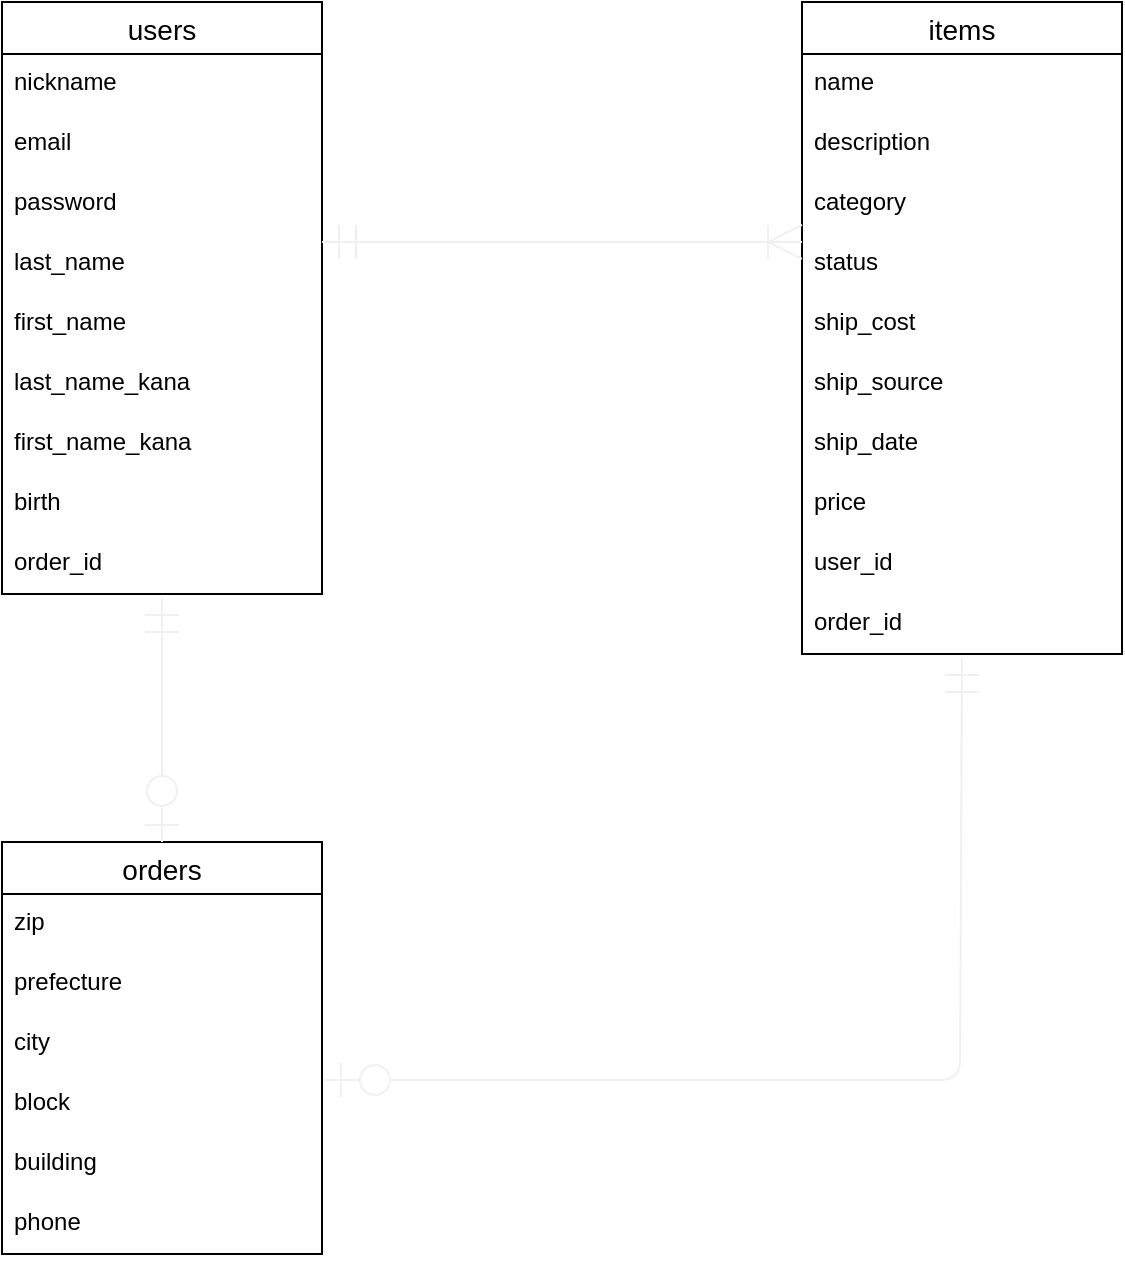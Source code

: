 <mxfile version="13.10.0" type="embed">
    <diagram id="nIl8Lzj4zs9QP4J2KyLX" name="ページ1">
        <mxGraphModel dx="1138" dy="777" grid="1" gridSize="10" guides="1" tooltips="1" connect="1" arrows="1" fold="1" page="1" pageScale="1" pageWidth="850" pageHeight="1100" math="0" shadow="0">
            <root>
                <mxCell id="0"/>
                <mxCell id="1" parent="0"/>
                <mxCell id="75" value="users" style="swimlane;fontStyle=0;childLayout=stackLayout;horizontal=1;startSize=26;horizontalStack=0;resizeParent=1;resizeParentMax=0;resizeLast=0;collapsible=1;marginBottom=0;align=center;fontSize=14;" parent="1" vertex="1">
                    <mxGeometry x="120" y="120" width="160" height="296" as="geometry"/>
                </mxCell>
                <mxCell id="76" value="nickname" style="text;strokeColor=none;fillColor=none;spacingLeft=4;spacingRight=4;overflow=hidden;rotatable=0;points=[[0,0.5],[1,0.5]];portConstraint=eastwest;fontSize=12;" parent="75" vertex="1">
                    <mxGeometry y="26" width="160" height="30" as="geometry"/>
                </mxCell>
                <mxCell id="77" value="email" style="text;strokeColor=none;fillColor=none;spacingLeft=4;spacingRight=4;overflow=hidden;rotatable=0;points=[[0,0.5],[1,0.5]];portConstraint=eastwest;fontSize=12;" parent="75" vertex="1">
                    <mxGeometry y="56" width="160" height="30" as="geometry"/>
                </mxCell>
                <mxCell id="78" value="password" style="text;strokeColor=none;fillColor=none;spacingLeft=4;spacingRight=4;overflow=hidden;rotatable=0;points=[[0,0.5],[1,0.5]];portConstraint=eastwest;fontSize=12;" parent="75" vertex="1">
                    <mxGeometry y="86" width="160" height="30" as="geometry"/>
                </mxCell>
                <mxCell id="79" value="last_name" style="text;strokeColor=none;fillColor=none;spacingLeft=4;spacingRight=4;overflow=hidden;rotatable=0;points=[[0,0.5],[1,0.5]];portConstraint=eastwest;fontSize=12;" parent="75" vertex="1">
                    <mxGeometry y="116" width="160" height="30" as="geometry"/>
                </mxCell>
                <mxCell id="80" value="first_name" style="text;strokeColor=none;fillColor=none;spacingLeft=4;spacingRight=4;overflow=hidden;rotatable=0;points=[[0,0.5],[1,0.5]];portConstraint=eastwest;fontSize=12;" parent="75" vertex="1">
                    <mxGeometry y="146" width="160" height="30" as="geometry"/>
                </mxCell>
                <mxCell id="81" value="last_name_kana" style="text;strokeColor=none;fillColor=none;spacingLeft=4;spacingRight=4;overflow=hidden;rotatable=0;points=[[0,0.5],[1,0.5]];portConstraint=eastwest;fontSize=12;" parent="75" vertex="1">
                    <mxGeometry y="176" width="160" height="30" as="geometry"/>
                </mxCell>
                <mxCell id="104" value="first_name_kana" style="text;strokeColor=none;fillColor=none;spacingLeft=4;spacingRight=4;overflow=hidden;rotatable=0;points=[[0,0.5],[1,0.5]];portConstraint=eastwest;fontSize=12;" vertex="1" parent="75">
                    <mxGeometry y="206" width="160" height="30" as="geometry"/>
                </mxCell>
                <mxCell id="105" value="birth" style="text;strokeColor=none;fillColor=none;spacingLeft=4;spacingRight=4;overflow=hidden;rotatable=0;points=[[0,0.5],[1,0.5]];portConstraint=eastwest;fontSize=12;" vertex="1" parent="75">
                    <mxGeometry y="236" width="160" height="30" as="geometry"/>
                </mxCell>
                <mxCell id="106" value="order_id" style="text;strokeColor=none;fillColor=none;spacingLeft=4;spacingRight=4;overflow=hidden;rotatable=0;points=[[0,0.5],[1,0.5]];portConstraint=eastwest;fontSize=12;" vertex="1" parent="75">
                    <mxGeometry y="266" width="160" height="30" as="geometry"/>
                </mxCell>
                <mxCell id="82" value="items" style="swimlane;fontStyle=0;childLayout=stackLayout;horizontal=1;startSize=26;horizontalStack=0;resizeParent=1;resizeParentMax=0;resizeLast=0;collapsible=1;marginBottom=0;align=center;fontSize=14;" parent="1" vertex="1">
                    <mxGeometry x="520" y="120" width="160" height="326" as="geometry"/>
                </mxCell>
                <mxCell id="83" value="name" style="text;strokeColor=none;fillColor=none;spacingLeft=4;spacingRight=4;overflow=hidden;rotatable=0;points=[[0,0.5],[1,0.5]];portConstraint=eastwest;fontSize=12;" parent="82" vertex="1">
                    <mxGeometry y="26" width="160" height="30" as="geometry"/>
                </mxCell>
                <mxCell id="84" value="description" style="text;strokeColor=none;fillColor=none;spacingLeft=4;spacingRight=4;overflow=hidden;rotatable=0;points=[[0,0.5],[1,0.5]];portConstraint=eastwest;fontSize=12;" parent="82" vertex="1">
                    <mxGeometry y="56" width="160" height="30" as="geometry"/>
                </mxCell>
                <mxCell id="85" value="category" style="text;strokeColor=none;fillColor=none;spacingLeft=4;spacingRight=4;overflow=hidden;rotatable=0;points=[[0,0.5],[1,0.5]];portConstraint=eastwest;fontSize=12;" parent="82" vertex="1">
                    <mxGeometry y="86" width="160" height="30" as="geometry"/>
                </mxCell>
                <mxCell id="86" value="status" style="text;strokeColor=none;fillColor=none;spacingLeft=4;spacingRight=4;overflow=hidden;rotatable=0;points=[[0,0.5],[1,0.5]];portConstraint=eastwest;fontSize=12;" parent="82" vertex="1">
                    <mxGeometry y="116" width="160" height="30" as="geometry"/>
                </mxCell>
                <mxCell id="89" value="ship_cost" style="text;strokeColor=none;fillColor=none;spacingLeft=4;spacingRight=4;overflow=hidden;rotatable=0;points=[[0,0.5],[1,0.5]];portConstraint=eastwest;fontSize=12;" parent="82" vertex="1">
                    <mxGeometry y="146" width="160" height="30" as="geometry"/>
                </mxCell>
                <mxCell id="90" value="ship_source" style="text;strokeColor=none;fillColor=none;spacingLeft=4;spacingRight=4;overflow=hidden;rotatable=0;points=[[0,0.5],[1,0.5]];portConstraint=eastwest;fontSize=12;" parent="82" vertex="1">
                    <mxGeometry y="176" width="160" height="30" as="geometry"/>
                </mxCell>
                <mxCell id="91" value="ship_date" style="text;strokeColor=none;fillColor=none;spacingLeft=4;spacingRight=4;overflow=hidden;rotatable=0;points=[[0,0.5],[1,0.5]];portConstraint=eastwest;fontSize=12;" parent="82" vertex="1">
                    <mxGeometry y="206" width="160" height="30" as="geometry"/>
                </mxCell>
                <mxCell id="92" value="price" style="text;strokeColor=none;fillColor=none;spacingLeft=4;spacingRight=4;overflow=hidden;rotatable=0;points=[[0,0.5],[1,0.5]];portConstraint=eastwest;fontSize=12;" parent="82" vertex="1">
                    <mxGeometry y="236" width="160" height="30" as="geometry"/>
                </mxCell>
                <mxCell id="107" value="user_id" style="text;strokeColor=none;fillColor=none;spacingLeft=4;spacingRight=4;overflow=hidden;rotatable=0;points=[[0,0.5],[1,0.5]];portConstraint=eastwest;fontSize=12;" vertex="1" parent="82">
                    <mxGeometry y="266" width="160" height="30" as="geometry"/>
                </mxCell>
                <mxCell id="108" value="order_id" style="text;strokeColor=none;fillColor=none;spacingLeft=4;spacingRight=4;overflow=hidden;rotatable=0;points=[[0,0.5],[1,0.5]];portConstraint=eastwest;fontSize=12;" vertex="1" parent="82">
                    <mxGeometry y="296" width="160" height="30" as="geometry"/>
                </mxCell>
                <mxCell id="93" value="orders" style="swimlane;fontStyle=0;childLayout=stackLayout;horizontal=1;startSize=26;horizontalStack=0;resizeParent=1;resizeParentMax=0;resizeLast=0;collapsible=1;marginBottom=0;align=center;fontSize=14;" parent="1" vertex="1">
                    <mxGeometry x="120" y="540" width="160" height="206" as="geometry"/>
                </mxCell>
                <mxCell id="94" value="zip" style="text;strokeColor=none;fillColor=none;spacingLeft=4;spacingRight=4;overflow=hidden;rotatable=0;points=[[0,0.5],[1,0.5]];portConstraint=eastwest;fontSize=12;" parent="93" vertex="1">
                    <mxGeometry y="26" width="160" height="30" as="geometry"/>
                </mxCell>
                <mxCell id="95" value="prefecture" style="text;strokeColor=none;fillColor=none;spacingLeft=4;spacingRight=4;overflow=hidden;rotatable=0;points=[[0,0.5],[1,0.5]];portConstraint=eastwest;fontSize=12;" parent="93" vertex="1">
                    <mxGeometry y="56" width="160" height="30" as="geometry"/>
                </mxCell>
                <mxCell id="96" value="city" style="text;strokeColor=none;fillColor=none;spacingLeft=4;spacingRight=4;overflow=hidden;rotatable=0;points=[[0,0.5],[1,0.5]];portConstraint=eastwest;fontSize=12;" parent="93" vertex="1">
                    <mxGeometry y="86" width="160" height="30" as="geometry"/>
                </mxCell>
                <mxCell id="97" value="block" style="text;strokeColor=none;fillColor=none;spacingLeft=4;spacingRight=4;overflow=hidden;rotatable=0;points=[[0,0.5],[1,0.5]];portConstraint=eastwest;fontSize=12;" parent="93" vertex="1">
                    <mxGeometry y="116" width="160" height="30" as="geometry"/>
                </mxCell>
                <mxCell id="98" value="building" style="text;strokeColor=none;fillColor=none;spacingLeft=4;spacingRight=4;overflow=hidden;rotatable=0;points=[[0,0.5],[1,0.5]];portConstraint=eastwest;fontSize=12;" parent="93" vertex="1">
                    <mxGeometry y="146" width="160" height="30" as="geometry"/>
                </mxCell>
                <mxCell id="99" value="phone" style="text;strokeColor=none;fillColor=none;spacingLeft=4;spacingRight=4;overflow=hidden;rotatable=0;points=[[0,0.5],[1,0.5]];portConstraint=eastwest;fontSize=12;" parent="93" vertex="1">
                    <mxGeometry y="176" width="160" height="30" as="geometry"/>
                </mxCell>
                <mxCell id="101" value="" style="endArrow=ERmandOne;html=1;rounded=0;strokeColor=#f0f0f0;strokeWidth=1;endFill=0;startArrow=ERzeroToOne;startFill=1;endSize=15;startSize=15;exitX=0.5;exitY=0;exitDx=0;exitDy=0;entryX=0.5;entryY=1.067;entryDx=0;entryDy=0;entryPerimeter=0;" parent="1" source="93" target="106" edge="1">
                    <mxGeometry relative="1" as="geometry">
                        <mxPoint x="119.5" y="446" as="sourcePoint"/>
                        <mxPoint x="240" y="450" as="targetPoint"/>
                    </mxGeometry>
                </mxCell>
                <mxCell id="102" value="" style="endArrow=ERmandOne;html=1;rounded=1;strokeColor=#f0f0f0;strokeWidth=1;startArrow=ERzeroToOne;startFill=1;endFill=0;endSize=15;startSize=15;fontSize=12;exitX=1.006;exitY=0.1;exitDx=0;exitDy=0;exitPerimeter=0;entryX=0.5;entryY=1.067;entryDx=0;entryDy=0;entryPerimeter=0;" parent="1" source="97" target="108" edge="1">
                    <mxGeometry relative="1" as="geometry">
                        <mxPoint x="279" y="599" as="sourcePoint"/>
                        <mxPoint x="620" y="460" as="targetPoint"/>
                        <Array as="points">
                            <mxPoint x="599" y="659"/>
                        </Array>
                    </mxGeometry>
                </mxCell>
                <mxCell id="103" value="" style="endArrow=ERoneToMany;html=1;rounded=0;strokeColor=#f0f0f0;strokeWidth=1;fontSize=12;entryX=0;entryY=0.133;entryDx=0;entryDy=0;entryPerimeter=0;endSize=15;startSize=15;startArrow=ERmandOne;startFill=0;endFill=0;" parent="1" target="86" edge="1">
                    <mxGeometry relative="1" as="geometry">
                        <mxPoint x="280" y="240" as="sourcePoint"/>
                        <mxPoint x="500" y="310" as="targetPoint"/>
                    </mxGeometry>
                </mxCell>
            </root>
        </mxGraphModel>
    </diagram>
</mxfile>